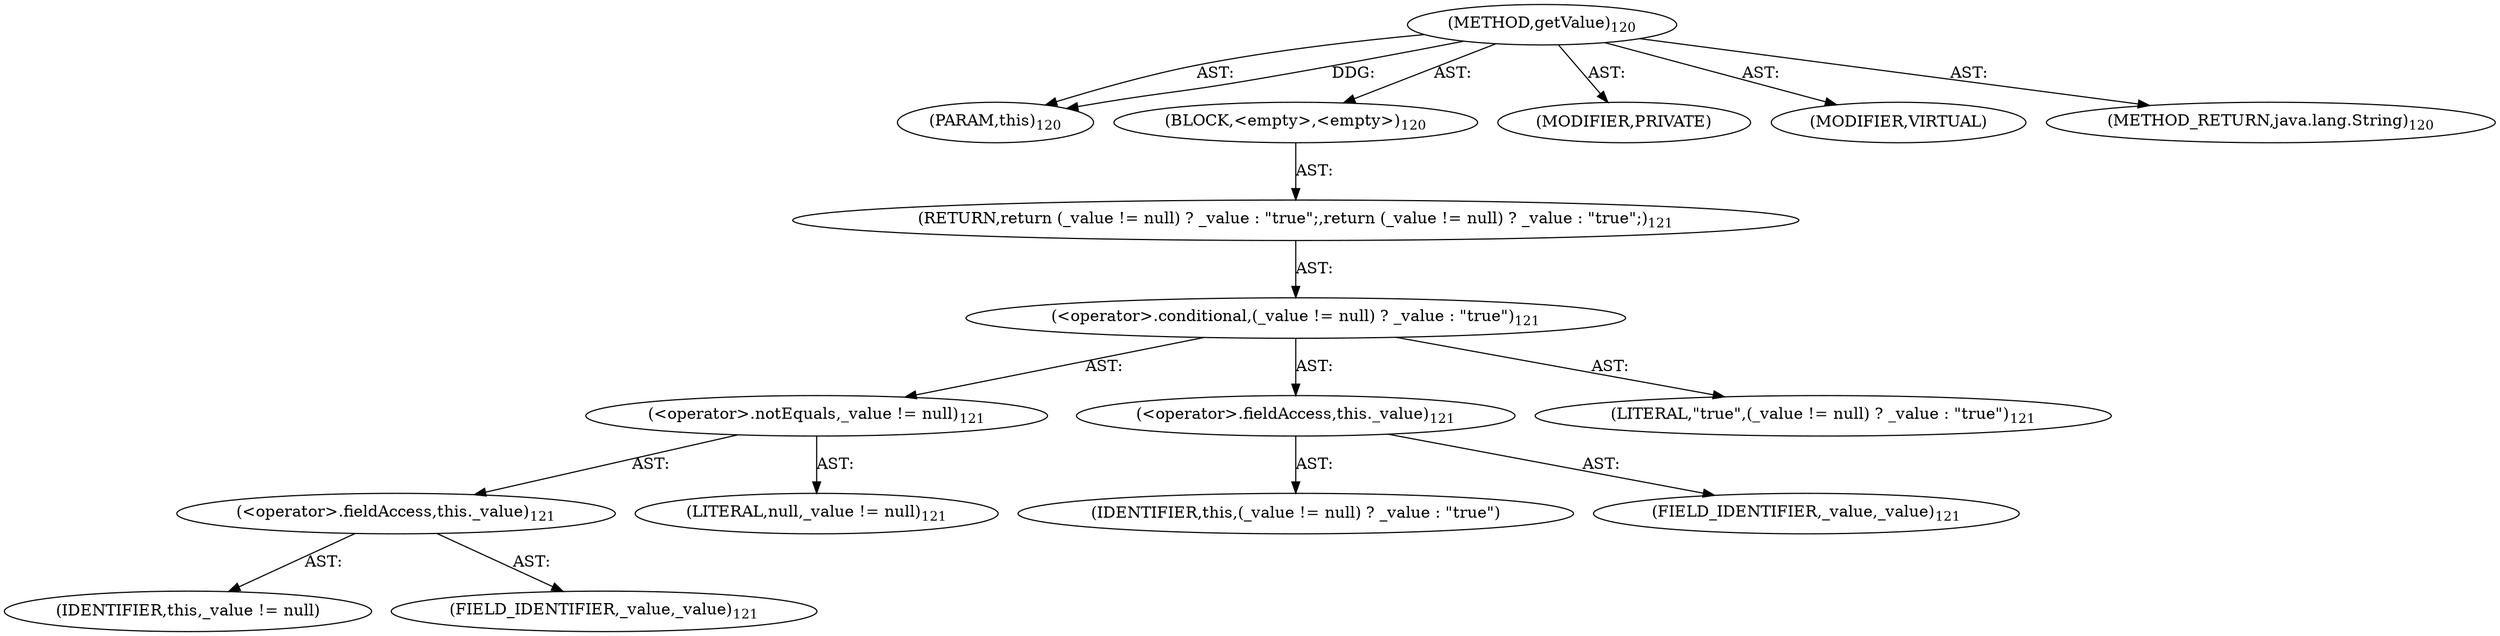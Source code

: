 digraph "getValue" {  
"111669149698" [label = <(METHOD,getValue)<SUB>120</SUB>> ]
"115964117000" [label = <(PARAM,this)<SUB>120</SUB>> ]
"25769803778" [label = <(BLOCK,&lt;empty&gt;,&lt;empty&gt;)<SUB>120</SUB>> ]
"146028888064" [label = <(RETURN,return (_value != null) ? _value : &quot;true&quot;;,return (_value != null) ? _value : &quot;true&quot;;)<SUB>121</SUB>> ]
"30064771076" [label = <(&lt;operator&gt;.conditional,(_value != null) ? _value : &quot;true&quot;)<SUB>121</SUB>> ]
"30064771077" [label = <(&lt;operator&gt;.notEquals,_value != null)<SUB>121</SUB>> ]
"30064771078" [label = <(&lt;operator&gt;.fieldAccess,this._value)<SUB>121</SUB>> ]
"68719476754" [label = <(IDENTIFIER,this,_value != null)> ]
"55834574850" [label = <(FIELD_IDENTIFIER,_value,_value)<SUB>121</SUB>> ]
"90194313216" [label = <(LITERAL,null,_value != null)<SUB>121</SUB>> ]
"30064771079" [label = <(&lt;operator&gt;.fieldAccess,this._value)<SUB>121</SUB>> ]
"68719476755" [label = <(IDENTIFIER,this,(_value != null) ? _value : &quot;true&quot;)> ]
"55834574851" [label = <(FIELD_IDENTIFIER,_value,_value)<SUB>121</SUB>> ]
"90194313217" [label = <(LITERAL,&quot;true&quot;,(_value != null) ? _value : &quot;true&quot;)<SUB>121</SUB>> ]
"133143986186" [label = <(MODIFIER,PRIVATE)> ]
"133143986187" [label = <(MODIFIER,VIRTUAL)> ]
"128849018882" [label = <(METHOD_RETURN,java.lang.String)<SUB>120</SUB>> ]
  "111669149698" -> "115964117000"  [ label = "AST: "] 
  "111669149698" -> "25769803778"  [ label = "AST: "] 
  "111669149698" -> "133143986186"  [ label = "AST: "] 
  "111669149698" -> "133143986187"  [ label = "AST: "] 
  "111669149698" -> "128849018882"  [ label = "AST: "] 
  "25769803778" -> "146028888064"  [ label = "AST: "] 
  "146028888064" -> "30064771076"  [ label = "AST: "] 
  "30064771076" -> "30064771077"  [ label = "AST: "] 
  "30064771076" -> "30064771079"  [ label = "AST: "] 
  "30064771076" -> "90194313217"  [ label = "AST: "] 
  "30064771077" -> "30064771078"  [ label = "AST: "] 
  "30064771077" -> "90194313216"  [ label = "AST: "] 
  "30064771078" -> "68719476754"  [ label = "AST: "] 
  "30064771078" -> "55834574850"  [ label = "AST: "] 
  "30064771079" -> "68719476755"  [ label = "AST: "] 
  "30064771079" -> "55834574851"  [ label = "AST: "] 
  "111669149698" -> "115964117000"  [ label = "DDG: "] 
}

